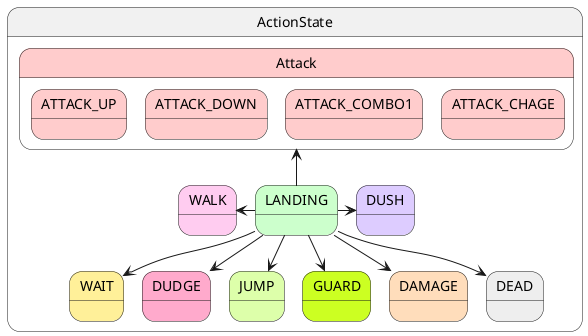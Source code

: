 @startuml 着地地_主人公状態遷移
state ActionState {
    state WAIT #FFF099
    state WALK #FFCCF0
    state DUSH #DDCCFF
    state DUDGE #FFAACC
    state JUMP #DDFFAA
    state LANDING #CCFFCC
    state GUARD #CCFF22
    state Attack #FFCCCC {
        state ATTACK_UP #FFCCCC
        state ATTACK_DOWN #FFCCCC
        state ATTACK_COMBO1 #FFCCCC
        state ATTACK_CHAGE #FFCCCC
    }
    state DAMAGE #FFDDBB
    state DEAD #EEEEEE
}

LANDING -up-> Attack
LANDING -left-> WALK
LANDING -right-> DUSH
LANDING --> DAMAGE
LANDING --> DEAD
LANDING --> DUDGE
LANDING --> GUARD
LANDING --> WAIT
LANDING --> JUMP

@enduml